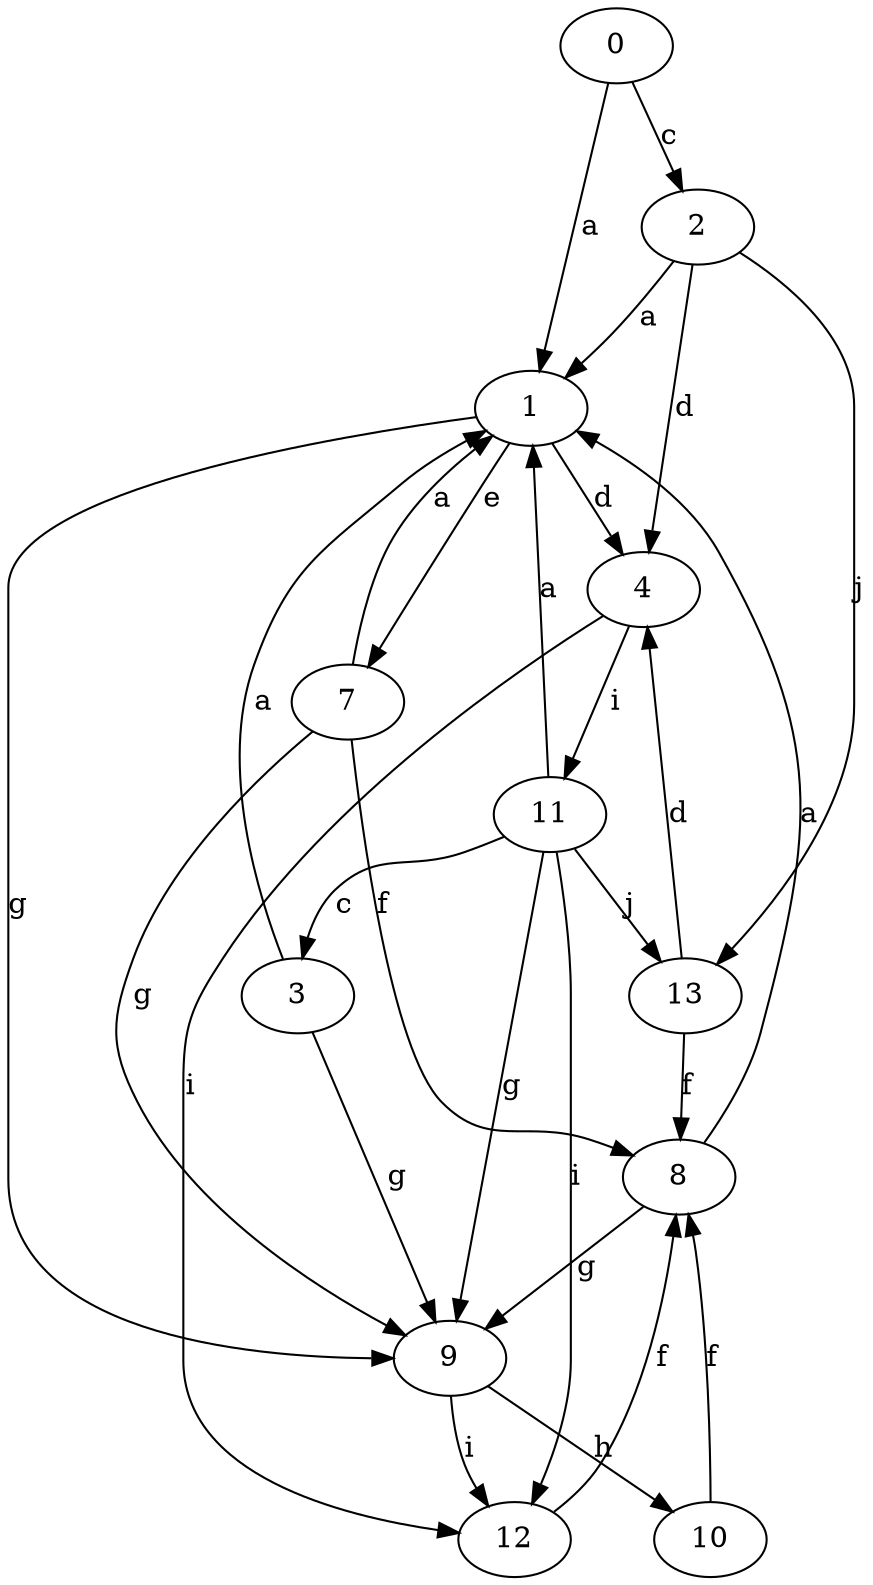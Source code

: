 strict digraph  {
0;
1;
2;
3;
4;
7;
8;
9;
10;
11;
12;
13;
0 -> 1  [label=a];
0 -> 2  [label=c];
1 -> 4  [label=d];
1 -> 7  [label=e];
1 -> 9  [label=g];
2 -> 1  [label=a];
2 -> 4  [label=d];
2 -> 13  [label=j];
3 -> 1  [label=a];
3 -> 9  [label=g];
4 -> 11  [label=i];
4 -> 12  [label=i];
7 -> 1  [label=a];
7 -> 8  [label=f];
7 -> 9  [label=g];
8 -> 1  [label=a];
8 -> 9  [label=g];
9 -> 10  [label=h];
9 -> 12  [label=i];
10 -> 8  [label=f];
11 -> 1  [label=a];
11 -> 3  [label=c];
11 -> 9  [label=g];
11 -> 12  [label=i];
11 -> 13  [label=j];
12 -> 8  [label=f];
13 -> 4  [label=d];
13 -> 8  [label=f];
}
